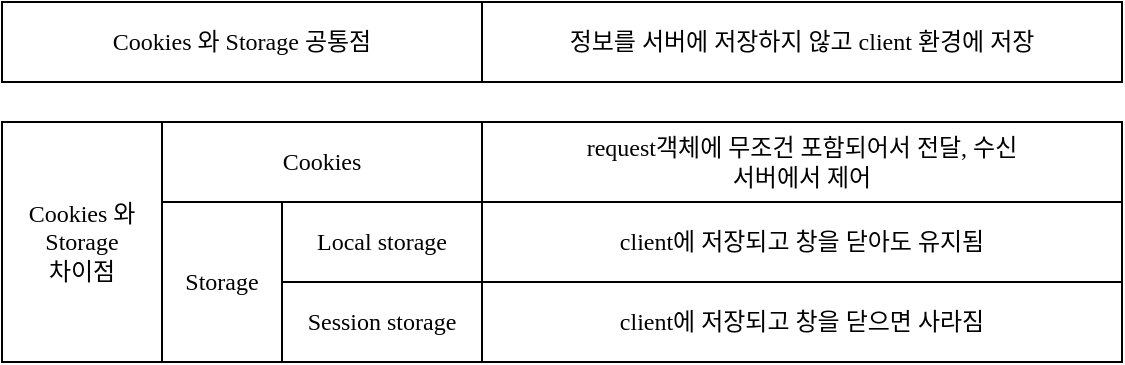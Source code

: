 <mxfile version="22.1.2" type="device">
  <diagram name="페이지-1" id="GfiJ1iN8JV5xUJaemmuL">
    <mxGraphModel dx="1434" dy="836" grid="1" gridSize="10" guides="1" tooltips="1" connect="1" arrows="1" fold="1" page="1" pageScale="1" pageWidth="827" pageHeight="1169" math="0" shadow="0">
      <root>
        <mxCell id="0" />
        <mxCell id="1" parent="0" />
        <mxCell id="OTgq8eyqKhiYHOBY--ux-1" value="Cookies" style="rounded=0;whiteSpace=wrap;html=1;fontFamily=a고딕14;" vertex="1" parent="1">
          <mxGeometry x="120" y="100" width="160" height="40" as="geometry" />
        </mxCell>
        <mxCell id="OTgq8eyqKhiYHOBY--ux-2" value="Storage" style="rounded=0;whiteSpace=wrap;html=1;fontFamily=a고딕14;" vertex="1" parent="1">
          <mxGeometry x="120" y="140" width="60" height="80" as="geometry" />
        </mxCell>
        <mxCell id="OTgq8eyqKhiYHOBY--ux-3" value="Local storage" style="rounded=0;whiteSpace=wrap;html=1;fontFamily=a고딕14;" vertex="1" parent="1">
          <mxGeometry x="180" y="140" width="100" height="40" as="geometry" />
        </mxCell>
        <mxCell id="OTgq8eyqKhiYHOBY--ux-4" value="Session storage" style="rounded=0;whiteSpace=wrap;html=1;fontFamily=a고딕14;" vertex="1" parent="1">
          <mxGeometry x="180" y="180" width="100" height="40" as="geometry" />
        </mxCell>
        <mxCell id="OTgq8eyqKhiYHOBY--ux-5" value="request객체에 무조건 포함되어서 전달, 수신&lt;br&gt;서버에서 제어" style="rounded=0;whiteSpace=wrap;html=1;fontFamily=a고딕14;" vertex="1" parent="1">
          <mxGeometry x="280" y="100" width="320" height="40" as="geometry" />
        </mxCell>
        <mxCell id="OTgq8eyqKhiYHOBY--ux-6" value="client에 저장되고 창을 닫아도 유지됨" style="rounded=0;whiteSpace=wrap;html=1;fontFamily=a고딕14;" vertex="1" parent="1">
          <mxGeometry x="280" y="140" width="320" height="40" as="geometry" />
        </mxCell>
        <mxCell id="OTgq8eyqKhiYHOBY--ux-7" value="client에 저장되고 창을 닫으면 사라짐" style="rounded=0;whiteSpace=wrap;html=1;fontFamily=a고딕14;" vertex="1" parent="1">
          <mxGeometry x="280" y="180" width="320" height="40" as="geometry" />
        </mxCell>
        <mxCell id="OTgq8eyqKhiYHOBY--ux-8" value="Cookies 와 Storage 공통점" style="rounded=0;whiteSpace=wrap;html=1;fontFamily=a고딕14;" vertex="1" parent="1">
          <mxGeometry x="40" y="40" width="240" height="40" as="geometry" />
        </mxCell>
        <mxCell id="OTgq8eyqKhiYHOBY--ux-9" value="정보를 서버에 저장하지 않고 client 환경에 저장" style="rounded=0;whiteSpace=wrap;html=1;fontFamily=a고딕14;" vertex="1" parent="1">
          <mxGeometry x="280" y="40" width="320" height="40" as="geometry" />
        </mxCell>
        <mxCell id="OTgq8eyqKhiYHOBY--ux-10" value="Cookies 와 Storage&lt;br&gt;차이점" style="rounded=0;whiteSpace=wrap;html=1;fontFamily=a고딕14;" vertex="1" parent="1">
          <mxGeometry x="40" y="100" width="80" height="120" as="geometry" />
        </mxCell>
      </root>
    </mxGraphModel>
  </diagram>
</mxfile>
